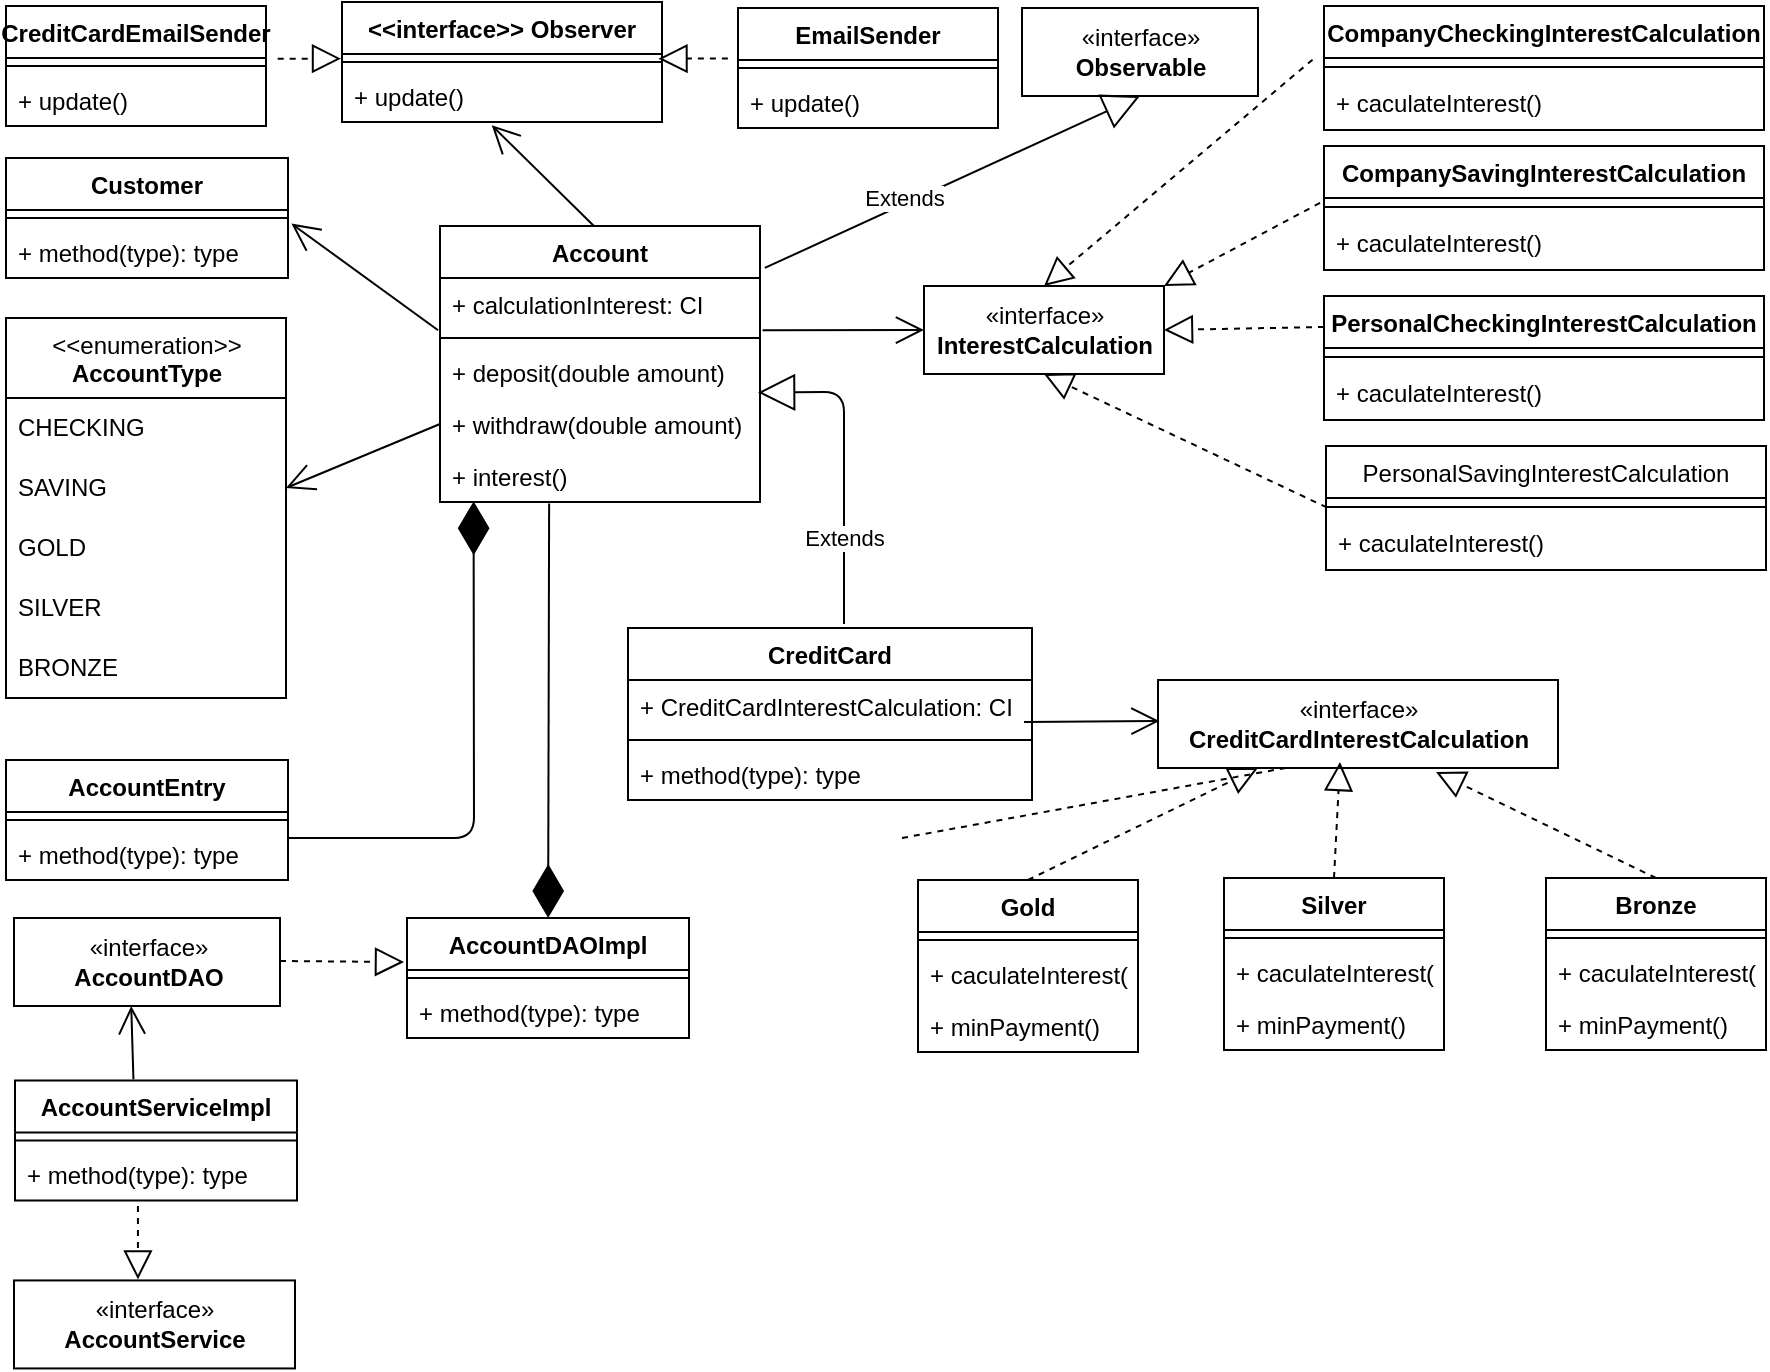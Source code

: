 <mxfile version="13.9.9" type="device"><diagram name="Page-1" id="e7e014a7-5840-1c2e-5031-d8a46d1fe8dd"><mxGraphModel dx="1259" dy="492" grid="1" gridSize="10" guides="1" tooltips="1" connect="1" arrows="1" fold="1" page="1" pageScale="1" pageWidth="1169" pageHeight="826" background="#ffffff" math="0" shadow="0"><root><mxCell id="0"/><mxCell id="1" parent="0"/><mxCell id="JPvn0L53LP1oZ82nUH1i-56" value="«interface»&lt;br&gt;&lt;b&gt;InterestCalculation&lt;/b&gt;" style="html=1;" parent="1" vertex="1"><mxGeometry x="480" y="164" width="120" height="44" as="geometry"/></mxCell><mxCell id="JPvn0L53LP1oZ82nUH1i-61" value="CompanyCheckingInterestCalculation" style="swimlane;fontStyle=1;align=center;verticalAlign=top;childLayout=stackLayout;horizontal=1;startSize=26;horizontalStack=0;resizeParent=1;resizeParentMax=0;resizeLast=0;collapsible=1;marginBottom=0;" parent="1" vertex="1"><mxGeometry x="680" y="24" width="220" height="62" as="geometry"/></mxCell><mxCell id="JPvn0L53LP1oZ82nUH1i-63" value="" style="line;strokeWidth=1;fillColor=none;align=left;verticalAlign=middle;spacingTop=-1;spacingLeft=3;spacingRight=3;rotatable=0;labelPosition=right;points=[];portConstraint=eastwest;" parent="JPvn0L53LP1oZ82nUH1i-61" vertex="1"><mxGeometry y="26" width="220" height="9" as="geometry"/></mxCell><mxCell id="JPvn0L53LP1oZ82nUH1i-64" value="+ caculateInterest()" style="text;strokeColor=none;fillColor=none;align=left;verticalAlign=top;spacingLeft=4;spacingRight=4;overflow=hidden;rotatable=0;points=[[0,0.5],[1,0.5]];portConstraint=eastwest;" parent="JPvn0L53LP1oZ82nUH1i-61" vertex="1"><mxGeometry y="35" width="220" height="27" as="geometry"/></mxCell><mxCell id="JPvn0L53LP1oZ82nUH1i-65" value="PersonalCheckingInterestCalculation" style="swimlane;fontStyle=1;align=center;verticalAlign=top;childLayout=stackLayout;horizontal=1;startSize=26;horizontalStack=0;resizeParent=1;resizeParentMax=0;resizeLast=0;collapsible=1;marginBottom=0;" parent="1" vertex="1"><mxGeometry x="680" y="169" width="220" height="62" as="geometry"/></mxCell><mxCell id="JPvn0L53LP1oZ82nUH1i-67" value="" style="line;strokeWidth=1;fillColor=none;align=left;verticalAlign=middle;spacingTop=-1;spacingLeft=3;spacingRight=3;rotatable=0;labelPosition=right;points=[];portConstraint=eastwest;" parent="JPvn0L53LP1oZ82nUH1i-65" vertex="1"><mxGeometry y="26" width="220" height="9" as="geometry"/></mxCell><mxCell id="JPvn0L53LP1oZ82nUH1i-68" value="+ caculateInterest()" style="text;strokeColor=none;fillColor=none;align=left;verticalAlign=top;spacingLeft=4;spacingRight=4;overflow=hidden;rotatable=0;points=[[0,0.5],[1,0.5]];portConstraint=eastwest;" parent="JPvn0L53LP1oZ82nUH1i-65" vertex="1"><mxGeometry y="35" width="220" height="27" as="geometry"/></mxCell><mxCell id="JPvn0L53LP1oZ82nUH1i-73" value="" style="endArrow=block;dashed=1;endFill=0;endSize=12;html=1;exitX=0;exitY=0.25;exitDx=0;exitDy=0;entryX=1;entryY=0.5;entryDx=0;entryDy=0;" parent="1" source="JPvn0L53LP1oZ82nUH1i-65" target="JPvn0L53LP1oZ82nUH1i-56" edge="1"><mxGeometry width="160" relative="1" as="geometry"><mxPoint x="500" y="270" as="sourcePoint"/><mxPoint x="660" y="270" as="targetPoint"/></mxGeometry></mxCell><mxCell id="JPvn0L53LP1oZ82nUH1i-74" value="" style="endArrow=block;dashed=1;endFill=0;endSize=12;html=1;exitX=-0.026;exitY=-0.303;exitDx=0;exitDy=0;entryX=0.5;entryY=0;entryDx=0;entryDy=0;exitPerimeter=0;" parent="1" source="JPvn0L53LP1oZ82nUH1i-64" target="JPvn0L53LP1oZ82nUH1i-56" edge="1"><mxGeometry width="160" relative="1" as="geometry"><mxPoint x="621" y="116" as="sourcePoint"/><mxPoint x="690" y="156" as="targetPoint"/></mxGeometry></mxCell><mxCell id="JPvn0L53LP1oZ82nUH1i-84" value="CreditCard" style="swimlane;fontStyle=1;align=center;verticalAlign=top;childLayout=stackLayout;horizontal=1;startSize=26;horizontalStack=0;resizeParent=1;resizeParentMax=0;resizeLast=0;collapsible=1;marginBottom=0;" parent="1" vertex="1"><mxGeometry x="332" y="335" width="202" height="86" as="geometry"/></mxCell><mxCell id="JPvn0L53LP1oZ82nUH1i-85" value="+ CreditCardInterestCalculation: CI" style="text;strokeColor=none;fillColor=none;align=left;verticalAlign=top;spacingLeft=4;spacingRight=4;overflow=hidden;rotatable=0;points=[[0,0.5],[1,0.5]];portConstraint=eastwest;" parent="JPvn0L53LP1oZ82nUH1i-84" vertex="1"><mxGeometry y="26" width="202" height="26" as="geometry"/></mxCell><mxCell id="JPvn0L53LP1oZ82nUH1i-86" value="" style="line;strokeWidth=1;fillColor=none;align=left;verticalAlign=middle;spacingTop=-1;spacingLeft=3;spacingRight=3;rotatable=0;labelPosition=right;points=[];portConstraint=eastwest;" parent="JPvn0L53LP1oZ82nUH1i-84" vertex="1"><mxGeometry y="52" width="202" height="8" as="geometry"/></mxCell><mxCell id="JPvn0L53LP1oZ82nUH1i-87" value="+ method(type): type" style="text;strokeColor=none;fillColor=none;align=left;verticalAlign=top;spacingLeft=4;spacingRight=4;overflow=hidden;rotatable=0;points=[[0,0.5],[1,0.5]];portConstraint=eastwest;" parent="JPvn0L53LP1oZ82nUH1i-84" vertex="1"><mxGeometry y="60" width="202" height="26" as="geometry"/></mxCell><mxCell id="JPvn0L53LP1oZ82nUH1i-101" value="Silver" style="swimlane;fontStyle=1;align=center;verticalAlign=top;childLayout=stackLayout;horizontal=1;startSize=26;horizontalStack=0;resizeParent=1;resizeParentMax=0;resizeLast=0;collapsible=1;marginBottom=0;" parent="1" vertex="1"><mxGeometry x="630" y="460" width="110" height="86" as="geometry"/></mxCell><mxCell id="JPvn0L53LP1oZ82nUH1i-103" value="" style="line;strokeWidth=1;fillColor=none;align=left;verticalAlign=middle;spacingTop=-1;spacingLeft=3;spacingRight=3;rotatable=0;labelPosition=right;points=[];portConstraint=eastwest;" parent="JPvn0L53LP1oZ82nUH1i-101" vertex="1"><mxGeometry y="26" width="110" height="8" as="geometry"/></mxCell><mxCell id="JPvn0L53LP1oZ82nUH1i-104" value="+ caculateInterest()" style="text;strokeColor=none;fillColor=none;align=left;verticalAlign=top;spacingLeft=4;spacingRight=4;overflow=hidden;rotatable=0;points=[[0,0.5],[1,0.5]];portConstraint=eastwest;" parent="JPvn0L53LP1oZ82nUH1i-101" vertex="1"><mxGeometry y="34" width="110" height="26" as="geometry"/></mxCell><mxCell id="JPvn0L53LP1oZ82nUH1i-128" value="+ minPayment()" style="text;strokeColor=none;fillColor=none;align=left;verticalAlign=top;spacingLeft=4;spacingRight=4;overflow=hidden;rotatable=0;points=[[0,0.5],[1,0.5]];portConstraint=eastwest;" parent="JPvn0L53LP1oZ82nUH1i-101" vertex="1"><mxGeometry y="60" width="110" height="26" as="geometry"/></mxCell><mxCell id="JPvn0L53LP1oZ82nUH1i-105" value="Gold" style="swimlane;fontStyle=1;align=center;verticalAlign=top;childLayout=stackLayout;horizontal=1;startSize=26;horizontalStack=0;resizeParent=1;resizeParentMax=0;resizeLast=0;collapsible=1;marginBottom=0;" parent="1" vertex="1"><mxGeometry x="477" y="461" width="110" height="86" as="geometry"/></mxCell><mxCell id="JPvn0L53LP1oZ82nUH1i-107" value="" style="line;strokeWidth=1;fillColor=none;align=left;verticalAlign=middle;spacingTop=-1;spacingLeft=3;spacingRight=3;rotatable=0;labelPosition=right;points=[];portConstraint=eastwest;" parent="JPvn0L53LP1oZ82nUH1i-105" vertex="1"><mxGeometry y="26" width="110" height="8" as="geometry"/></mxCell><mxCell id="JPvn0L53LP1oZ82nUH1i-108" value="+ caculateInterest()" style="text;strokeColor=none;fillColor=none;align=left;verticalAlign=top;spacingLeft=4;spacingRight=4;overflow=hidden;rotatable=0;points=[[0,0.5],[1,0.5]];portConstraint=eastwest;" parent="JPvn0L53LP1oZ82nUH1i-105" vertex="1"><mxGeometry y="34" width="110" height="26" as="geometry"/></mxCell><mxCell id="JPvn0L53LP1oZ82nUH1i-127" value="+ minPayment()" style="text;strokeColor=none;fillColor=none;align=left;verticalAlign=top;spacingLeft=4;spacingRight=4;overflow=hidden;rotatable=0;points=[[0,0.5],[1,0.5]];portConstraint=eastwest;" parent="JPvn0L53LP1oZ82nUH1i-105" vertex="1"><mxGeometry y="60" width="110" height="26" as="geometry"/></mxCell><mxCell id="JPvn0L53LP1oZ82nUH1i-109" value="Bronze" style="swimlane;fontStyle=1;align=center;verticalAlign=top;childLayout=stackLayout;horizontal=1;startSize=26;horizontalStack=0;resizeParent=1;resizeParentMax=0;resizeLast=0;collapsible=1;marginBottom=0;" parent="1" vertex="1"><mxGeometry x="791" y="460" width="110" height="86" as="geometry"/></mxCell><mxCell id="JPvn0L53LP1oZ82nUH1i-111" value="" style="line;strokeWidth=1;fillColor=none;align=left;verticalAlign=middle;spacingTop=-1;spacingLeft=3;spacingRight=3;rotatable=0;labelPosition=right;points=[];portConstraint=eastwest;" parent="JPvn0L53LP1oZ82nUH1i-109" vertex="1"><mxGeometry y="26" width="110" height="8" as="geometry"/></mxCell><mxCell id="JPvn0L53LP1oZ82nUH1i-112" value="+ caculateInterest()" style="text;strokeColor=none;fillColor=none;align=left;verticalAlign=top;spacingLeft=4;spacingRight=4;overflow=hidden;rotatable=0;points=[[0,0.5],[1,0.5]];portConstraint=eastwest;" parent="JPvn0L53LP1oZ82nUH1i-109" vertex="1"><mxGeometry y="34" width="110" height="26" as="geometry"/></mxCell><mxCell id="JPvn0L53LP1oZ82nUH1i-129" value="+ minPayment()" style="text;strokeColor=none;fillColor=none;align=left;verticalAlign=top;spacingLeft=4;spacingRight=4;overflow=hidden;rotatable=0;points=[[0,0.5],[1,0.5]];portConstraint=eastwest;" parent="JPvn0L53LP1oZ82nUH1i-109" vertex="1"><mxGeometry y="60" width="110" height="26" as="geometry"/></mxCell><mxCell id="JPvn0L53LP1oZ82nUH1i-133" value="Customer" style="swimlane;fontStyle=1;align=center;verticalAlign=top;childLayout=stackLayout;horizontal=1;startSize=26;horizontalStack=0;resizeParent=1;resizeParentMax=0;resizeLast=0;collapsible=1;marginBottom=0;" parent="1" vertex="1"><mxGeometry x="21" y="100" width="141" height="60" as="geometry"/></mxCell><mxCell id="JPvn0L53LP1oZ82nUH1i-135" value="" style="line;strokeWidth=1;fillColor=none;align=left;verticalAlign=middle;spacingTop=-1;spacingLeft=3;spacingRight=3;rotatable=0;labelPosition=right;points=[];portConstraint=eastwest;" parent="JPvn0L53LP1oZ82nUH1i-133" vertex="1"><mxGeometry y="26" width="141" height="8" as="geometry"/></mxCell><mxCell id="JPvn0L53LP1oZ82nUH1i-136" value="+ method(type): type" style="text;strokeColor=none;fillColor=none;align=left;verticalAlign=top;spacingLeft=4;spacingRight=4;overflow=hidden;rotatable=0;points=[[0,0.5],[1,0.5]];portConstraint=eastwest;" parent="JPvn0L53LP1oZ82nUH1i-133" vertex="1"><mxGeometry y="34" width="141" height="26" as="geometry"/></mxCell><mxCell id="JPvn0L53LP1oZ82nUH1i-149" value="" style="endArrow=open;endFill=1;endSize=12;html=1;entryX=0;entryY=0.5;entryDx=0;entryDy=0;exitX=1.008;exitY=1.005;exitDx=0;exitDy=0;exitPerimeter=0;" parent="1" source="JPvn0L53LP1oZ82nUH1i-185" target="JPvn0L53LP1oZ82nUH1i-56" edge="1"><mxGeometry width="160" relative="1" as="geometry"><mxPoint x="400" y="190" as="sourcePoint"/><mxPoint x="630" y="270" as="targetPoint"/></mxGeometry></mxCell><mxCell id="JPvn0L53LP1oZ82nUH1i-164" value="" style="endArrow=block;dashed=1;endFill=0;endSize=12;html=1;exitX=0;exitY=0.5;exitDx=0;exitDy=0;entryX=1.01;entryY=0.214;entryDx=0;entryDy=0;entryPerimeter=0;" parent="1" source="JPvn0L53LP1oZ82nUH1i-156" edge="1"><mxGeometry width="160" relative="1" as="geometry"><mxPoint x="469" y="440" as="sourcePoint"/><mxPoint x="761.6" y="386.564" as="targetPoint"/></mxGeometry></mxCell><mxCell id="JPvn0L53LP1oZ82nUH1i-174" value="&lt;&lt;interface&gt;&gt; Observer" style="swimlane;fontStyle=1;align=center;verticalAlign=top;childLayout=stackLayout;horizontal=1;startSize=26;horizontalStack=0;resizeParent=1;resizeParentMax=0;resizeLast=0;collapsible=1;marginBottom=0;" parent="1" vertex="1"><mxGeometry x="189" y="22" width="160" height="60" as="geometry"/></mxCell><mxCell id="JPvn0L53LP1oZ82nUH1i-175" value="" style="line;strokeWidth=1;fillColor=none;align=left;verticalAlign=middle;spacingTop=-1;spacingLeft=3;spacingRight=3;rotatable=0;labelPosition=right;points=[];portConstraint=eastwest;" parent="JPvn0L53LP1oZ82nUH1i-174" vertex="1"><mxGeometry y="26" width="160" height="8" as="geometry"/></mxCell><mxCell id="JPvn0L53LP1oZ82nUH1i-176" value="+ update()" style="text;strokeColor=none;fillColor=none;align=left;verticalAlign=top;spacingLeft=4;spacingRight=4;overflow=hidden;rotatable=0;points=[[0,0.5],[1,0.5]];portConstraint=eastwest;" parent="JPvn0L53LP1oZ82nUH1i-174" vertex="1"><mxGeometry y="34" width="160" height="26" as="geometry"/></mxCell><mxCell id="JPvn0L53LP1oZ82nUH1i-177" value="EmailSender" style="swimlane;fontStyle=1;align=center;verticalAlign=top;childLayout=stackLayout;horizontal=1;startSize=26;horizontalStack=0;resizeParent=1;resizeParentMax=0;resizeLast=0;collapsible=1;marginBottom=0;" parent="1" vertex="1"><mxGeometry x="387" y="25" width="130" height="60" as="geometry"/></mxCell><mxCell id="JPvn0L53LP1oZ82nUH1i-179" value="" style="line;strokeWidth=1;fillColor=none;align=left;verticalAlign=middle;spacingTop=-1;spacingLeft=3;spacingRight=3;rotatable=0;labelPosition=right;points=[];portConstraint=eastwest;" parent="JPvn0L53LP1oZ82nUH1i-177" vertex="1"><mxGeometry y="26" width="130" height="8" as="geometry"/></mxCell><mxCell id="JPvn0L53LP1oZ82nUH1i-180" value="+ update()" style="text;strokeColor=none;fillColor=none;align=left;verticalAlign=top;spacingLeft=4;spacingRight=4;overflow=hidden;rotatable=0;points=[[0,0.5],[1,0.5]];portConstraint=eastwest;" parent="JPvn0L53LP1oZ82nUH1i-177" vertex="1"><mxGeometry y="34" width="130" height="26" as="geometry"/></mxCell><mxCell id="JPvn0L53LP1oZ82nUH1i-181" value="" style="endArrow=open;endFill=1;endSize=12;html=1;entryX=0.468;entryY=1.064;entryDx=0;entryDy=0;entryPerimeter=0;exitX=0.5;exitY=0;exitDx=0;exitDy=0;" parent="1" target="JPvn0L53LP1oZ82nUH1i-176" edge="1"><mxGeometry width="160" relative="1" as="geometry"><mxPoint x="317" y="136" as="sourcePoint"/><mxPoint x="660" y="190" as="targetPoint"/></mxGeometry></mxCell><mxCell id="JPvn0L53LP1oZ82nUH1i-182" value="" style="endArrow=block;dashed=1;endFill=0;endSize=12;html=1;exitX=-0.039;exitY=-0.337;exitDx=0;exitDy=0;exitPerimeter=0;entryX=0.989;entryY=-0.218;entryDx=0;entryDy=0;entryPerimeter=0;" parent="1" source="JPvn0L53LP1oZ82nUH1i-180" target="JPvn0L53LP1oZ82nUH1i-176" edge="1"><mxGeometry width="160" relative="1" as="geometry"><mxPoint x="500" y="190" as="sourcePoint"/><mxPoint x="660" y="190" as="targetPoint"/></mxGeometry></mxCell><mxCell id="JPvn0L53LP1oZ82nUH1i-184" value="Account" style="swimlane;fontStyle=1;align=center;verticalAlign=top;childLayout=stackLayout;horizontal=1;startSize=26;horizontalStack=0;resizeParent=1;resizeParentMax=0;resizeLast=0;collapsible=1;marginBottom=0;" parent="1" vertex="1"><mxGeometry x="238" y="134" width="160" height="138" as="geometry"/></mxCell><mxCell id="JPvn0L53LP1oZ82nUH1i-185" value="+ calculationInterest: CI" style="text;strokeColor=none;fillColor=none;align=left;verticalAlign=top;spacingLeft=4;spacingRight=4;overflow=hidden;rotatable=0;points=[[0,0.5],[1,0.5]];portConstraint=eastwest;" parent="JPvn0L53LP1oZ82nUH1i-184" vertex="1"><mxGeometry y="26" width="160" height="26" as="geometry"/></mxCell><mxCell id="JPvn0L53LP1oZ82nUH1i-186" value="" style="line;strokeWidth=1;fillColor=none;align=left;verticalAlign=middle;spacingTop=-1;spacingLeft=3;spacingRight=3;rotatable=0;labelPosition=right;points=[];portConstraint=eastwest;" parent="JPvn0L53LP1oZ82nUH1i-184" vertex="1"><mxGeometry y="52" width="160" height="8" as="geometry"/></mxCell><mxCell id="JPvn0L53LP1oZ82nUH1i-187" value="+ deposit(double amount)" style="text;strokeColor=none;fillColor=none;align=left;verticalAlign=top;spacingLeft=4;spacingRight=4;overflow=hidden;rotatable=0;points=[[0,0.5],[1,0.5]];portConstraint=eastwest;" parent="JPvn0L53LP1oZ82nUH1i-184" vertex="1"><mxGeometry y="60" width="160" height="26" as="geometry"/></mxCell><mxCell id="JPvn0L53LP1oZ82nUH1i-188" value="+ withdraw(double amount)" style="text;strokeColor=none;fillColor=none;align=left;verticalAlign=top;spacingLeft=4;spacingRight=4;overflow=hidden;rotatable=0;points=[[0,0.5],[1,0.5]];portConstraint=eastwest;" parent="JPvn0L53LP1oZ82nUH1i-184" vertex="1"><mxGeometry y="86" width="160" height="26" as="geometry"/></mxCell><mxCell id="JPvn0L53LP1oZ82nUH1i-189" value="+ interest()" style="text;strokeColor=none;fillColor=none;align=left;verticalAlign=top;spacingLeft=4;spacingRight=4;overflow=hidden;rotatable=0;points=[[0,0.5],[1,0.5]];portConstraint=eastwest;" parent="JPvn0L53LP1oZ82nUH1i-184" vertex="1"><mxGeometry y="112" width="160" height="26" as="geometry"/></mxCell><mxCell id="JPvn0L53LP1oZ82nUH1i-190" value="Extends" style="endArrow=block;endSize=16;endFill=0;html=1;entryX=0.994;entryY=-0.106;entryDx=0;entryDy=0;entryPerimeter=0;" parent="1" target="JPvn0L53LP1oZ82nUH1i-188" edge="1"><mxGeometry x="-0.459" width="160" relative="1" as="geometry"><mxPoint x="440" y="333" as="sourcePoint"/><mxPoint x="400" y="242" as="targetPoint"/><Array as="points"><mxPoint x="440" y="217"/></Array><mxPoint as="offset"/></mxGeometry></mxCell><mxCell id="ipEhdtyNcUW8fKLjIxLh-2" value="CompanySavingInterestCalculation" style="swimlane;fontStyle=1;align=center;verticalAlign=top;childLayout=stackLayout;horizontal=1;startSize=26;horizontalStack=0;resizeParent=1;resizeParentMax=0;resizeLast=0;collapsible=1;marginBottom=0;" vertex="1" parent="1"><mxGeometry x="680" y="94" width="220" height="62" as="geometry"/></mxCell><mxCell id="ipEhdtyNcUW8fKLjIxLh-3" value="" style="line;strokeWidth=1;fillColor=none;align=left;verticalAlign=middle;spacingTop=-1;spacingLeft=3;spacingRight=3;rotatable=0;labelPosition=right;points=[];portConstraint=eastwest;" vertex="1" parent="ipEhdtyNcUW8fKLjIxLh-2"><mxGeometry y="26" width="220" height="9" as="geometry"/></mxCell><mxCell id="ipEhdtyNcUW8fKLjIxLh-4" value="+ caculateInterest()" style="text;strokeColor=none;fillColor=none;align=left;verticalAlign=top;spacingLeft=4;spacingRight=4;overflow=hidden;rotatable=0;points=[[0,0.5],[1,0.5]];portConstraint=eastwest;" vertex="1" parent="ipEhdtyNcUW8fKLjIxLh-2"><mxGeometry y="35" width="220" height="27" as="geometry"/></mxCell><mxCell id="ipEhdtyNcUW8fKLjIxLh-5" value="PersonalSavingInterestCalculation" style="swimlane;fontStyle=0;align=center;verticalAlign=top;childLayout=stackLayout;horizontal=1;startSize=26;horizontalStack=0;resizeParent=1;resizeParentMax=0;resizeLast=0;collapsible=1;marginBottom=0;" vertex="1" parent="1"><mxGeometry x="681" y="244" width="220" height="62" as="geometry"/></mxCell><mxCell id="ipEhdtyNcUW8fKLjIxLh-6" value="" style="line;strokeWidth=1;fillColor=none;align=left;verticalAlign=middle;spacingTop=-1;spacingLeft=3;spacingRight=3;rotatable=0;labelPosition=right;points=[];portConstraint=eastwest;" vertex="1" parent="ipEhdtyNcUW8fKLjIxLh-5"><mxGeometry y="26" width="220" height="9" as="geometry"/></mxCell><mxCell id="ipEhdtyNcUW8fKLjIxLh-7" value="+ caculateInterest()" style="text;strokeColor=none;fillColor=none;align=left;verticalAlign=top;spacingLeft=4;spacingRight=4;overflow=hidden;rotatable=0;points=[[0,0.5],[1,0.5]];portConstraint=eastwest;" vertex="1" parent="ipEhdtyNcUW8fKLjIxLh-5"><mxGeometry y="35" width="220" height="27" as="geometry"/></mxCell><mxCell id="ipEhdtyNcUW8fKLjIxLh-8" value="" style="endArrow=block;dashed=1;endFill=0;endSize=12;html=1;exitX=-0.009;exitY=-0.243;exitDx=0;exitDy=0;entryX=1;entryY=0;entryDx=0;entryDy=0;exitPerimeter=0;" edge="1" parent="1" source="ipEhdtyNcUW8fKLjIxLh-4" target="JPvn0L53LP1oZ82nUH1i-56"><mxGeometry width="160" relative="1" as="geometry"><mxPoint x="690" y="191" as="sourcePoint"/><mxPoint x="610" y="196" as="targetPoint"/></mxGeometry></mxCell><mxCell id="ipEhdtyNcUW8fKLjIxLh-9" value="" style="endArrow=block;dashed=1;endFill=0;endSize=12;html=1;exitX=0.002;exitY=-0.158;exitDx=0;exitDy=0;entryX=0.5;entryY=1;entryDx=0;entryDy=0;exitPerimeter=0;" edge="1" parent="1" source="ipEhdtyNcUW8fKLjIxLh-7" target="JPvn0L53LP1oZ82nUH1i-56"><mxGeometry width="160" relative="1" as="geometry"><mxPoint x="690" y="191" as="sourcePoint"/><mxPoint x="610" y="196" as="targetPoint"/></mxGeometry></mxCell><mxCell id="ipEhdtyNcUW8fKLjIxLh-10" value="«interface»&lt;br&gt;&lt;b&gt;CreditCardInterestCalculation&lt;/b&gt;" style="html=1;" vertex="1" parent="1"><mxGeometry x="597" y="361" width="200" height="44" as="geometry"/></mxCell><mxCell id="ipEhdtyNcUW8fKLjIxLh-11" value="" style="endArrow=open;endFill=1;endSize=12;html=1;entryX=0;entryY=0.5;entryDx=0;entryDy=0;" edge="1" parent="1"><mxGeometry width="160" relative="1" as="geometry"><mxPoint x="530" y="382" as="sourcePoint"/><mxPoint x="597.72" y="381.5" as="targetPoint"/></mxGeometry></mxCell><mxCell id="ipEhdtyNcUW8fKLjIxLh-12" value="" style="endArrow=block;dashed=1;endFill=0;endSize=12;html=1;exitX=0.5;exitY=0;exitDx=0;exitDy=0;entryX=0.25;entryY=1;entryDx=0;entryDy=0;" edge="1" parent="1" source="JPvn0L53LP1oZ82nUH1i-105" target="ipEhdtyNcUW8fKLjIxLh-10"><mxGeometry width="160" relative="1" as="geometry"><mxPoint x="598" y="410" as="sourcePoint"/><mxPoint x="758" y="410" as="targetPoint"/></mxGeometry></mxCell><mxCell id="ipEhdtyNcUW8fKLjIxLh-13" value="" style="endArrow=block;dashed=1;endFill=0;endSize=12;html=1;exitX=0.5;exitY=0;exitDx=0;exitDy=0;" edge="1" parent="1" source="JPvn0L53LP1oZ82nUH1i-101"><mxGeometry width="160" relative="1" as="geometry"><mxPoint x="598" y="410" as="sourcePoint"/><mxPoint x="688" y="402" as="targetPoint"/></mxGeometry></mxCell><mxCell id="ipEhdtyNcUW8fKLjIxLh-14" value="" style="endArrow=block;dashed=1;endFill=0;endSize=12;html=1;exitX=0.5;exitY=0;exitDx=0;exitDy=0;" edge="1" parent="1" source="JPvn0L53LP1oZ82nUH1i-109"><mxGeometry width="160" relative="1" as="geometry"><mxPoint x="542" y="471" as="sourcePoint"/><mxPoint x="736" y="407" as="targetPoint"/></mxGeometry></mxCell><mxCell id="ipEhdtyNcUW8fKLjIxLh-15" value="CreditCardEmailSender" style="swimlane;fontStyle=1;align=center;verticalAlign=top;childLayout=stackLayout;horizontal=1;startSize=26;horizontalStack=0;resizeParent=1;resizeParentMax=0;resizeLast=0;collapsible=1;marginBottom=0;" vertex="1" parent="1"><mxGeometry x="21" y="24" width="130" height="60" as="geometry"/></mxCell><mxCell id="ipEhdtyNcUW8fKLjIxLh-16" value="" style="line;strokeWidth=1;fillColor=none;align=left;verticalAlign=middle;spacingTop=-1;spacingLeft=3;spacingRight=3;rotatable=0;labelPosition=right;points=[];portConstraint=eastwest;" vertex="1" parent="ipEhdtyNcUW8fKLjIxLh-15"><mxGeometry y="26" width="130" height="8" as="geometry"/></mxCell><mxCell id="ipEhdtyNcUW8fKLjIxLh-17" value="+ update()" style="text;strokeColor=none;fillColor=none;align=left;verticalAlign=top;spacingLeft=4;spacingRight=4;overflow=hidden;rotatable=0;points=[[0,0.5],[1,0.5]];portConstraint=eastwest;" vertex="1" parent="ipEhdtyNcUW8fKLjIxLh-15"><mxGeometry y="34" width="130" height="26" as="geometry"/></mxCell><mxCell id="ipEhdtyNcUW8fKLjIxLh-18" value="" style="endArrow=block;dashed=1;endFill=0;endSize=12;html=1;entryX=-0.003;entryY=-0.217;entryDx=0;entryDy=0;entryPerimeter=0;exitX=1.045;exitY=-0.294;exitDx=0;exitDy=0;exitPerimeter=0;" edge="1" parent="1" source="ipEhdtyNcUW8fKLjIxLh-17" target="JPvn0L53LP1oZ82nUH1i-176"><mxGeometry width="160" relative="1" as="geometry"><mxPoint x="78" y="120.5" as="sourcePoint"/><mxPoint x="238" y="120.5" as="targetPoint"/></mxGeometry></mxCell><mxCell id="ipEhdtyNcUW8fKLjIxLh-19" value="&amp;lt;&amp;lt;enumeration&amp;gt;&amp;gt;&lt;br&gt;&lt;b&gt;AccountType&lt;/b&gt;" style="swimlane;fontStyle=0;align=center;verticalAlign=top;childLayout=stackLayout;horizontal=1;startSize=40;horizontalStack=0;resizeParent=1;resizeParentMax=0;resizeLast=0;collapsible=0;marginBottom=0;html=1;" vertex="1" parent="1"><mxGeometry x="21" y="180" width="140" height="190" as="geometry"/></mxCell><mxCell id="ipEhdtyNcUW8fKLjIxLh-20" value="CHECKING" style="text;html=1;strokeColor=none;fillColor=none;align=left;verticalAlign=middle;spacingLeft=4;spacingRight=4;overflow=hidden;rotatable=0;points=[[0,0.5],[1,0.5]];portConstraint=eastwest;" vertex="1" parent="ipEhdtyNcUW8fKLjIxLh-19"><mxGeometry y="40" width="140" height="30" as="geometry"/></mxCell><mxCell id="ipEhdtyNcUW8fKLjIxLh-21" value="SAVING" style="text;html=1;strokeColor=none;fillColor=none;align=left;verticalAlign=middle;spacingLeft=4;spacingRight=4;overflow=hidden;rotatable=0;points=[[0,0.5],[1,0.5]];portConstraint=eastwest;" vertex="1" parent="ipEhdtyNcUW8fKLjIxLh-19"><mxGeometry y="70" width="140" height="30" as="geometry"/></mxCell><mxCell id="ipEhdtyNcUW8fKLjIxLh-22" value="GOLD" style="text;html=1;strokeColor=none;fillColor=none;align=left;verticalAlign=middle;spacingLeft=4;spacingRight=4;overflow=hidden;rotatable=0;points=[[0,0.5],[1,0.5]];portConstraint=eastwest;" vertex="1" parent="ipEhdtyNcUW8fKLjIxLh-19"><mxGeometry y="100" width="140" height="30" as="geometry"/></mxCell><mxCell id="ipEhdtyNcUW8fKLjIxLh-23" value="SILVER" style="text;html=1;strokeColor=none;fillColor=none;align=left;verticalAlign=middle;spacingLeft=4;spacingRight=4;overflow=hidden;rotatable=0;points=[[0,0.5],[1,0.5]];portConstraint=eastwest;" vertex="1" parent="ipEhdtyNcUW8fKLjIxLh-19"><mxGeometry y="130" width="140" height="30" as="geometry"/></mxCell><mxCell id="ipEhdtyNcUW8fKLjIxLh-24" value="BRONZE" style="text;html=1;strokeColor=none;fillColor=none;align=left;verticalAlign=middle;spacingLeft=4;spacingRight=4;overflow=hidden;rotatable=0;points=[[0,0.5],[1,0.5]];portConstraint=eastwest;" vertex="1" parent="ipEhdtyNcUW8fKLjIxLh-19"><mxGeometry y="160" width="140" height="30" as="geometry"/></mxCell><mxCell id="ipEhdtyNcUW8fKLjIxLh-27" value="" style="endArrow=open;endFill=1;endSize=12;html=1;entryX=1;entryY=0.5;entryDx=0;entryDy=0;exitX=0;exitY=0.5;exitDx=0;exitDy=0;" edge="1" parent="1" source="JPvn0L53LP1oZ82nUH1i-188" target="ipEhdtyNcUW8fKLjIxLh-21"><mxGeometry width="160" relative="1" as="geometry"><mxPoint x="500" y="200" as="sourcePoint"/><mxPoint x="660" y="200" as="targetPoint"/></mxGeometry></mxCell><mxCell id="ipEhdtyNcUW8fKLjIxLh-28" value="«interface»&lt;br&gt;&lt;b&gt;Observable&lt;/b&gt;" style="html=1;" vertex="1" parent="1"><mxGeometry x="529" y="25" width="118" height="44" as="geometry"/></mxCell><mxCell id="ipEhdtyNcUW8fKLjIxLh-29" value="Extends" style="endArrow=block;endSize=16;endFill=0;html=1;entryX=0.5;entryY=1;entryDx=0;entryDy=0;exitX=1.015;exitY=0.152;exitDx=0;exitDy=0;exitPerimeter=0;" edge="1" parent="1" source="JPvn0L53LP1oZ82nUH1i-184" target="ipEhdtyNcUW8fKLjIxLh-28"><mxGeometry x="-0.246" y="3" width="160" relative="1" as="geometry"><mxPoint x="500" y="220" as="sourcePoint"/><mxPoint x="660" y="220" as="targetPoint"/><Array as="points"/><mxPoint as="offset"/></mxGeometry></mxCell><mxCell id="ipEhdtyNcUW8fKLjIxLh-45" value="AccountEntry" style="swimlane;fontStyle=1;align=center;verticalAlign=top;childLayout=stackLayout;horizontal=1;startSize=26;horizontalStack=0;resizeParent=1;resizeParentMax=0;resizeLast=0;collapsible=1;marginBottom=0;" vertex="1" parent="1"><mxGeometry x="21" y="401" width="141" height="60" as="geometry"/></mxCell><mxCell id="ipEhdtyNcUW8fKLjIxLh-46" value="" style="line;strokeWidth=1;fillColor=none;align=left;verticalAlign=middle;spacingTop=-1;spacingLeft=3;spacingRight=3;rotatable=0;labelPosition=right;points=[];portConstraint=eastwest;" vertex="1" parent="ipEhdtyNcUW8fKLjIxLh-45"><mxGeometry y="26" width="141" height="8" as="geometry"/></mxCell><mxCell id="ipEhdtyNcUW8fKLjIxLh-47" value="+ method(type): type" style="text;strokeColor=none;fillColor=none;align=left;verticalAlign=top;spacingLeft=4;spacingRight=4;overflow=hidden;rotatable=0;points=[[0,0.5],[1,0.5]];portConstraint=eastwest;" vertex="1" parent="ipEhdtyNcUW8fKLjIxLh-45"><mxGeometry y="34" width="141" height="26" as="geometry"/></mxCell><mxCell id="ipEhdtyNcUW8fKLjIxLh-49" value="" style="endArrow=diamondThin;endFill=1;endSize=24;html=1;entryX=0.105;entryY=0.988;entryDx=0;entryDy=0;entryPerimeter=0;" edge="1" parent="1" target="JPvn0L53LP1oZ82nUH1i-189"><mxGeometry width="160" relative="1" as="geometry"><mxPoint x="162" y="440" as="sourcePoint"/><mxPoint x="660" y="270" as="targetPoint"/><Array as="points"><mxPoint x="255" y="440"/></Array></mxGeometry></mxCell><mxCell id="ipEhdtyNcUW8fKLjIxLh-50" value="AccountServiceImpl" style="swimlane;fontStyle=1;align=center;verticalAlign=top;childLayout=stackLayout;horizontal=1;startSize=26;horizontalStack=0;resizeParent=1;resizeParentMax=0;resizeLast=0;collapsible=1;marginBottom=0;" vertex="1" parent="1"><mxGeometry x="25.5" y="561.22" width="141" height="60" as="geometry"/></mxCell><mxCell id="ipEhdtyNcUW8fKLjIxLh-51" value="" style="line;strokeWidth=1;fillColor=none;align=left;verticalAlign=middle;spacingTop=-1;spacingLeft=3;spacingRight=3;rotatable=0;labelPosition=right;points=[];portConstraint=eastwest;" vertex="1" parent="ipEhdtyNcUW8fKLjIxLh-50"><mxGeometry y="26" width="141" height="8" as="geometry"/></mxCell><mxCell id="ipEhdtyNcUW8fKLjIxLh-52" value="+ method(type): type" style="text;strokeColor=none;fillColor=none;align=left;verticalAlign=top;spacingLeft=4;spacingRight=4;overflow=hidden;rotatable=0;points=[[0,0.5],[1,0.5]];portConstraint=eastwest;" vertex="1" parent="ipEhdtyNcUW8fKLjIxLh-50"><mxGeometry y="34" width="141" height="26" as="geometry"/></mxCell><mxCell id="ipEhdtyNcUW8fKLjIxLh-53" value="AccountDAOImpl" style="swimlane;fontStyle=1;align=center;verticalAlign=top;childLayout=stackLayout;horizontal=1;startSize=26;horizontalStack=0;resizeParent=1;resizeParentMax=0;resizeLast=0;collapsible=1;marginBottom=0;" vertex="1" parent="1"><mxGeometry x="221.5" y="480" width="141" height="60" as="geometry"/></mxCell><mxCell id="ipEhdtyNcUW8fKLjIxLh-54" value="" style="line;strokeWidth=1;fillColor=none;align=left;verticalAlign=middle;spacingTop=-1;spacingLeft=3;spacingRight=3;rotatable=0;labelPosition=right;points=[];portConstraint=eastwest;" vertex="1" parent="ipEhdtyNcUW8fKLjIxLh-53"><mxGeometry y="26" width="141" height="8" as="geometry"/></mxCell><mxCell id="ipEhdtyNcUW8fKLjIxLh-55" value="+ method(type): type" style="text;strokeColor=none;fillColor=none;align=left;verticalAlign=top;spacingLeft=4;spacingRight=4;overflow=hidden;rotatable=0;points=[[0,0.5],[1,0.5]];portConstraint=eastwest;" vertex="1" parent="ipEhdtyNcUW8fKLjIxLh-53"><mxGeometry y="34" width="141" height="26" as="geometry"/></mxCell><mxCell id="ipEhdtyNcUW8fKLjIxLh-59" value="" style="endArrow=open;endFill=1;endSize=12;html=1;exitX=0.42;exitY=-0.009;exitDx=0;exitDy=0;exitPerimeter=0;entryX=0.405;entryY=1.107;entryDx=0;entryDy=0;entryPerimeter=0;" edge="1" parent="1" source="ipEhdtyNcUW8fKLjIxLh-50"><mxGeometry width="160" relative="1" as="geometry"><mxPoint x="505.5" y="491.22" as="sourcePoint"/><mxPoint x="83.605" y="524.002" as="targetPoint"/></mxGeometry></mxCell><mxCell id="ipEhdtyNcUW8fKLjIxLh-60" value="«interface»&lt;br&gt;&lt;b&gt;AccountService&lt;/b&gt;" style="html=1;" vertex="1" parent="1"><mxGeometry x="25" y="661.22" width="140.5" height="44" as="geometry"/></mxCell><mxCell id="ipEhdtyNcUW8fKLjIxLh-61" value="«interface»&lt;br&gt;&lt;b&gt;AccountDAO&lt;/b&gt;" style="html=1;" vertex="1" parent="1"><mxGeometry x="25" y="480" width="133" height="44" as="geometry"/></mxCell><mxCell id="ipEhdtyNcUW8fKLjIxLh-63" value="" style="endArrow=block;dashed=1;endFill=0;endSize=12;html=1;exitX=0.436;exitY=1.107;exitDx=0;exitDy=0;exitPerimeter=0;entryX=0.441;entryY=-0.012;entryDx=0;entryDy=0;entryPerimeter=0;" edge="1" parent="1" source="ipEhdtyNcUW8fKLjIxLh-52" target="ipEhdtyNcUW8fKLjIxLh-60"><mxGeometry width="160" relative="1" as="geometry"><mxPoint x="475.5" y="491.22" as="sourcePoint"/><mxPoint x="635.5" y="491.22" as="targetPoint"/></mxGeometry></mxCell><mxCell id="ipEhdtyNcUW8fKLjIxLh-66" value="" style="endArrow=block;dashed=1;endFill=0;endSize=12;html=1;" edge="1" parent="1"><mxGeometry width="160" relative="1" as="geometry"><mxPoint x="158" y="501.5" as="sourcePoint"/><mxPoint x="220" y="502" as="targetPoint"/></mxGeometry></mxCell><mxCell id="ipEhdtyNcUW8fKLjIxLh-67" value="" style="endArrow=diamondThin;endFill=1;endSize=24;html=1;exitX=0.341;exitY=1.03;exitDx=0;exitDy=0;exitPerimeter=0;" edge="1" parent="1" source="JPvn0L53LP1oZ82nUH1i-189" target="ipEhdtyNcUW8fKLjIxLh-53"><mxGeometry width="160" relative="1" as="geometry"><mxPoint x="420" y="520" as="sourcePoint"/><mxPoint x="289" y="475" as="targetPoint"/></mxGeometry></mxCell><mxCell id="ipEhdtyNcUW8fKLjIxLh-68" value="" style="endArrow=open;endFill=1;endSize=12;html=1;entryX=1.012;entryY=-0.046;entryDx=0;entryDy=0;entryPerimeter=0;exitX=-0.006;exitY=1.005;exitDx=0;exitDy=0;exitPerimeter=0;" edge="1" parent="1" source="JPvn0L53LP1oZ82nUH1i-185" target="JPvn0L53LP1oZ82nUH1i-136"><mxGeometry width="160" relative="1" as="geometry"><mxPoint x="420" y="180" as="sourcePoint"/><mxPoint x="580" y="180" as="targetPoint"/></mxGeometry></mxCell></root></mxGraphModel></diagram></mxfile>